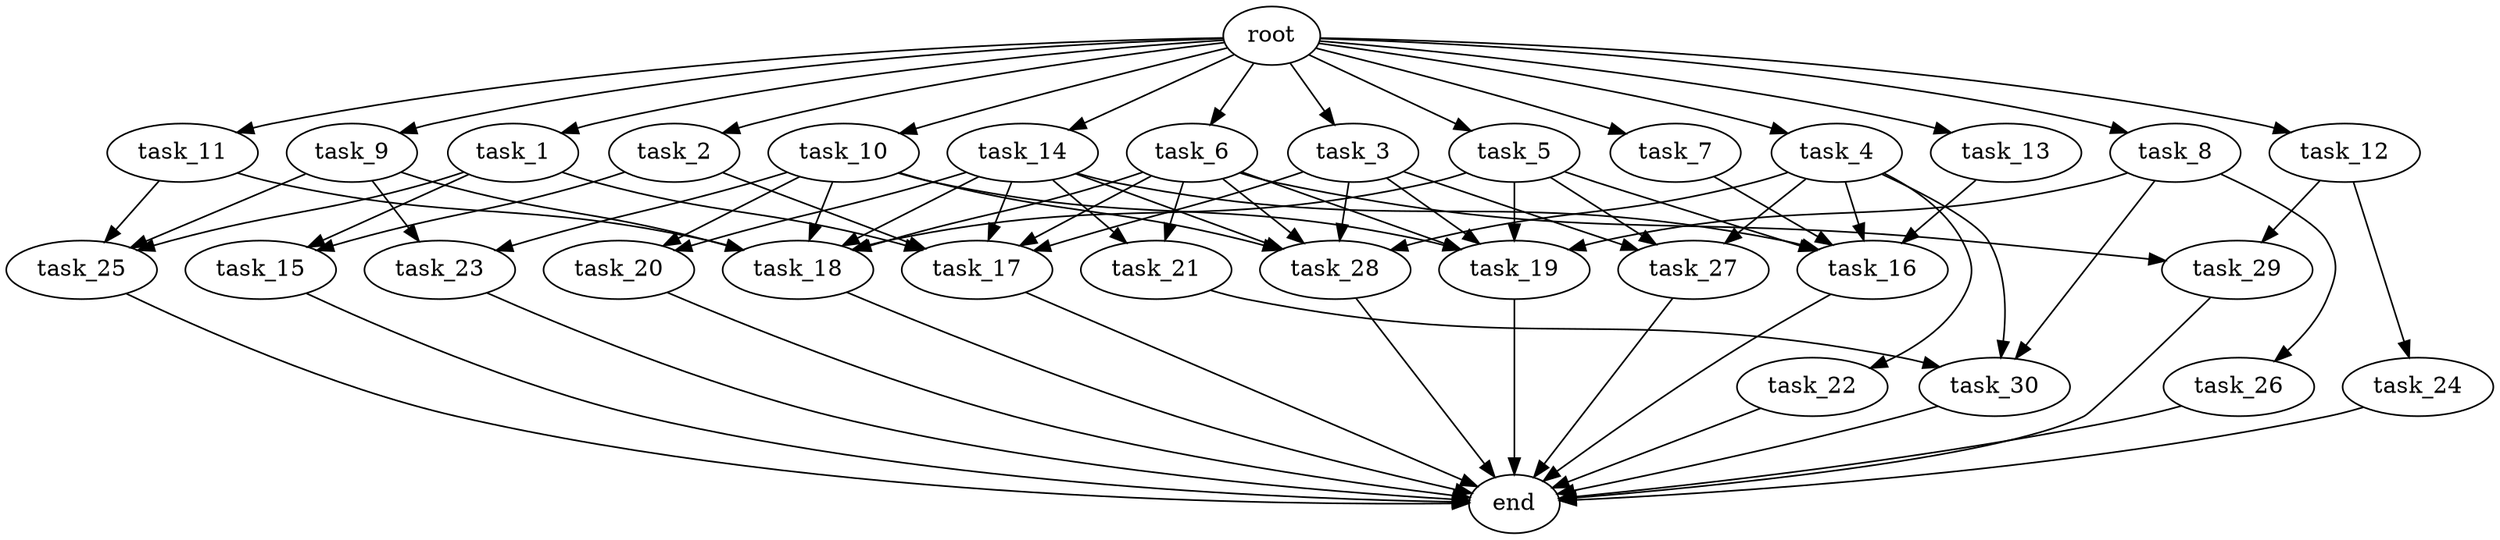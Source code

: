 digraph G {
  root [size="0.000000e+00"];
  task_1 [size="1.501747e+10"];
  task_2 [size="8.688317e+10"];
  task_3 [size="1.789489e+10"];
  task_4 [size="7.120763e+10"];
  task_5 [size="4.196397e+10"];
  task_6 [size="3.095874e+10"];
  task_7 [size="7.686536e+10"];
  task_8 [size="4.463136e+10"];
  task_9 [size="6.264902e+10"];
  task_10 [size="1.176422e+10"];
  task_11 [size="1.316579e+10"];
  task_12 [size="2.029314e+10"];
  task_13 [size="6.225981e+10"];
  task_14 [size="2.531857e+10"];
  task_15 [size="4.586968e+10"];
  task_16 [size="8.554255e+10"];
  task_17 [size="5.435468e+10"];
  task_18 [size="5.849974e+08"];
  task_19 [size="8.827147e+10"];
  task_20 [size="2.379546e+10"];
  task_21 [size="5.889034e+10"];
  task_22 [size="4.757644e+10"];
  task_23 [size="4.102104e+10"];
  task_24 [size="7.949698e+09"];
  task_25 [size="6.001421e+10"];
  task_26 [size="2.447887e+10"];
  task_27 [size="5.473869e+10"];
  task_28 [size="6.198041e+10"];
  task_29 [size="5.575929e+10"];
  task_30 [size="8.252700e+10"];
  end [size="0.000000e+00"];

  root -> task_1 [size="1.000000e-12"];
  root -> task_2 [size="1.000000e-12"];
  root -> task_3 [size="1.000000e-12"];
  root -> task_4 [size="1.000000e-12"];
  root -> task_5 [size="1.000000e-12"];
  root -> task_6 [size="1.000000e-12"];
  root -> task_7 [size="1.000000e-12"];
  root -> task_8 [size="1.000000e-12"];
  root -> task_9 [size="1.000000e-12"];
  root -> task_10 [size="1.000000e-12"];
  root -> task_11 [size="1.000000e-12"];
  root -> task_12 [size="1.000000e-12"];
  root -> task_13 [size="1.000000e-12"];
  root -> task_14 [size="1.000000e-12"];
  task_1 -> task_15 [size="2.293484e+08"];
  task_1 -> task_17 [size="1.087094e+08"];
  task_1 -> task_25 [size="2.000474e+08"];
  task_2 -> task_15 [size="2.293484e+08"];
  task_2 -> task_17 [size="1.087094e+08"];
  task_3 -> task_17 [size="1.087094e+08"];
  task_3 -> task_19 [size="1.765429e+08"];
  task_3 -> task_27 [size="1.824623e+08"];
  task_3 -> task_28 [size="1.239608e+08"];
  task_4 -> task_16 [size="1.710851e+08"];
  task_4 -> task_22 [size="4.757644e+08"];
  task_4 -> task_27 [size="1.824623e+08"];
  task_4 -> task_28 [size="1.239608e+08"];
  task_4 -> task_30 [size="2.750900e+08"];
  task_5 -> task_16 [size="1.710851e+08"];
  task_5 -> task_18 [size="9.749956e+05"];
  task_5 -> task_19 [size="1.765429e+08"];
  task_5 -> task_27 [size="1.824623e+08"];
  task_6 -> task_17 [size="1.087094e+08"];
  task_6 -> task_18 [size="9.749956e+05"];
  task_6 -> task_19 [size="1.765429e+08"];
  task_6 -> task_21 [size="2.944517e+08"];
  task_6 -> task_28 [size="1.239608e+08"];
  task_6 -> task_29 [size="2.787964e+08"];
  task_7 -> task_16 [size="1.710851e+08"];
  task_8 -> task_19 [size="1.765429e+08"];
  task_8 -> task_26 [size="2.447887e+08"];
  task_8 -> task_30 [size="2.750900e+08"];
  task_9 -> task_18 [size="9.749956e+05"];
  task_9 -> task_23 [size="2.051052e+08"];
  task_9 -> task_25 [size="2.000474e+08"];
  task_10 -> task_18 [size="9.749956e+05"];
  task_10 -> task_19 [size="1.765429e+08"];
  task_10 -> task_20 [size="1.189773e+08"];
  task_10 -> task_23 [size="2.051052e+08"];
  task_10 -> task_28 [size="1.239608e+08"];
  task_11 -> task_18 [size="9.749956e+05"];
  task_11 -> task_25 [size="2.000474e+08"];
  task_12 -> task_24 [size="7.949698e+07"];
  task_12 -> task_29 [size="2.787964e+08"];
  task_13 -> task_16 [size="1.710851e+08"];
  task_14 -> task_16 [size="1.710851e+08"];
  task_14 -> task_17 [size="1.087094e+08"];
  task_14 -> task_18 [size="9.749956e+05"];
  task_14 -> task_20 [size="1.189773e+08"];
  task_14 -> task_21 [size="2.944517e+08"];
  task_14 -> task_28 [size="1.239608e+08"];
  task_15 -> end [size="1.000000e-12"];
  task_16 -> end [size="1.000000e-12"];
  task_17 -> end [size="1.000000e-12"];
  task_18 -> end [size="1.000000e-12"];
  task_19 -> end [size="1.000000e-12"];
  task_20 -> end [size="1.000000e-12"];
  task_21 -> task_30 [size="2.750900e+08"];
  task_22 -> end [size="1.000000e-12"];
  task_23 -> end [size="1.000000e-12"];
  task_24 -> end [size="1.000000e-12"];
  task_25 -> end [size="1.000000e-12"];
  task_26 -> end [size="1.000000e-12"];
  task_27 -> end [size="1.000000e-12"];
  task_28 -> end [size="1.000000e-12"];
  task_29 -> end [size="1.000000e-12"];
  task_30 -> end [size="1.000000e-12"];
}
